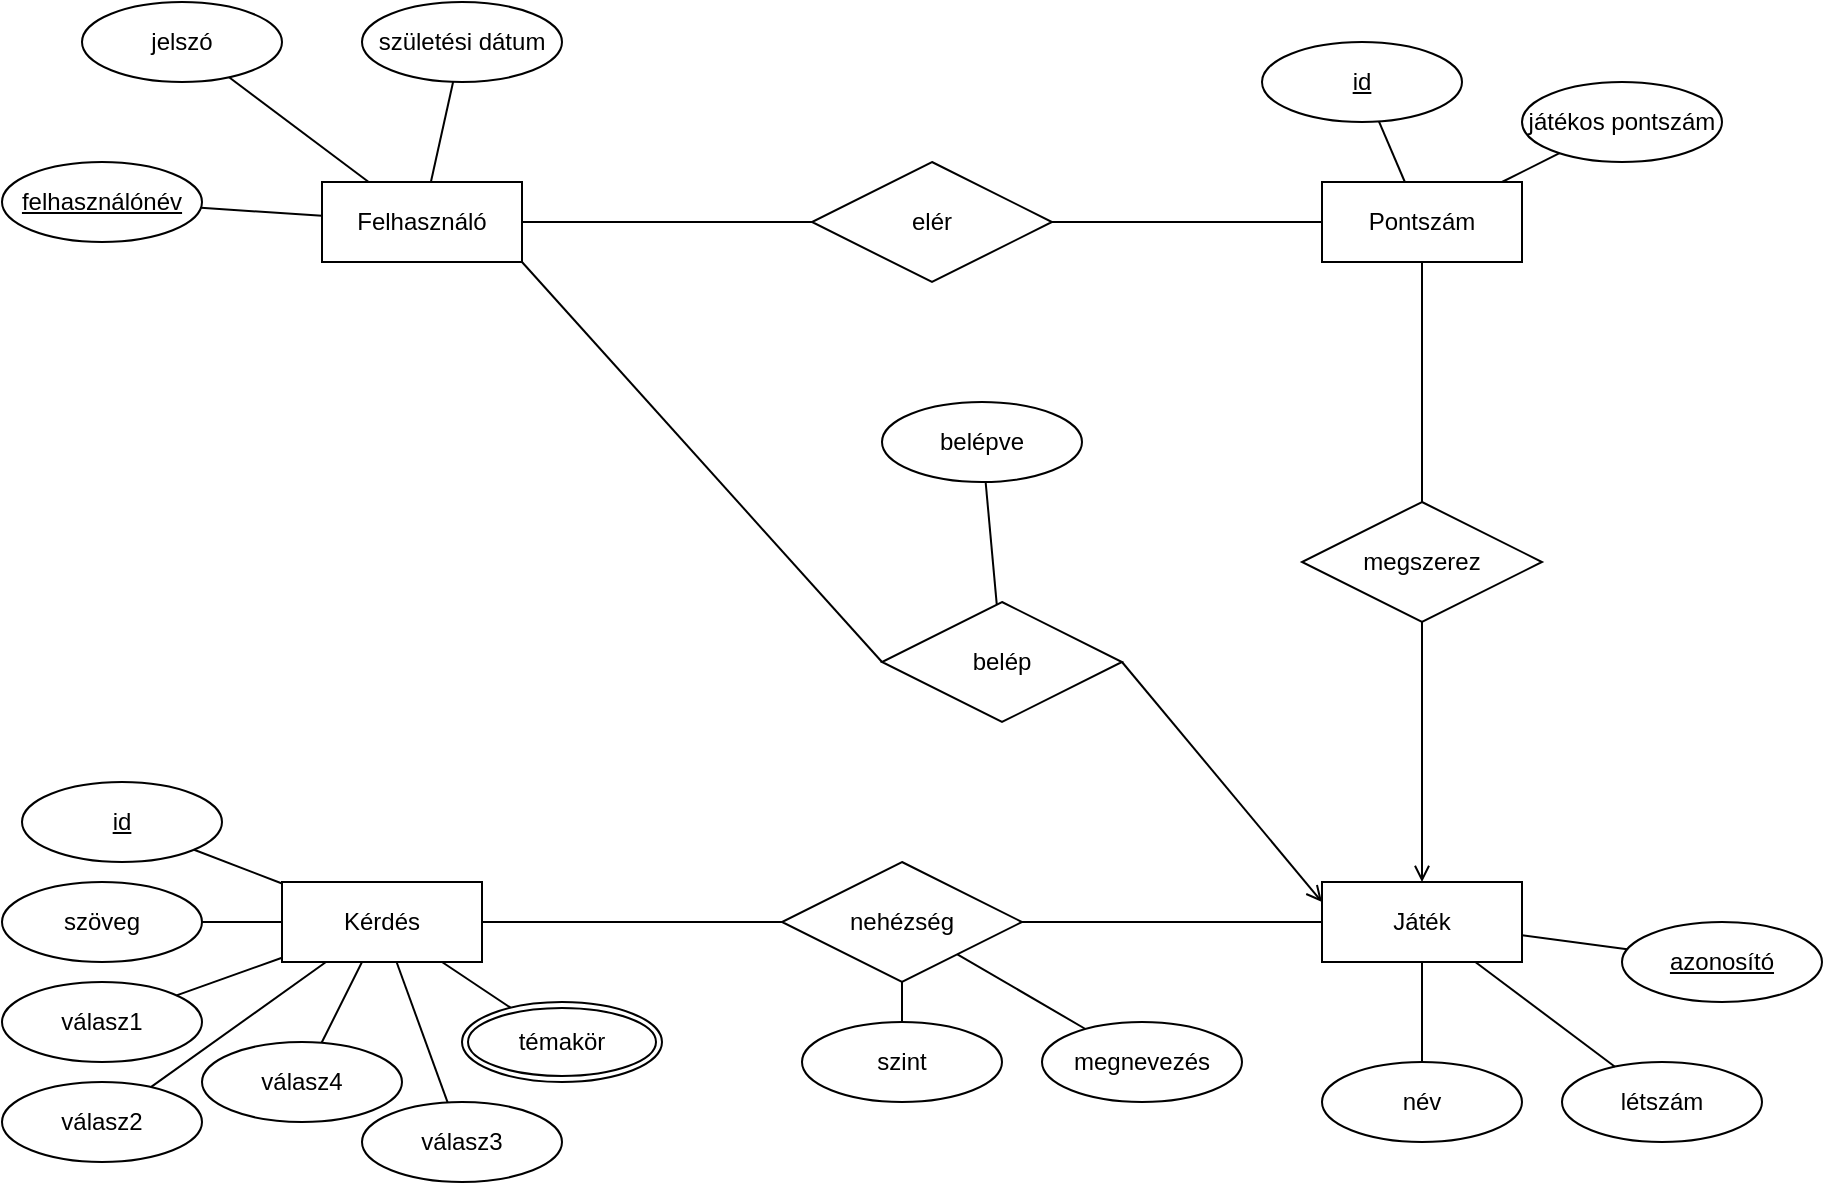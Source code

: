 <mxfile version="20.8.16" type="device"><diagram id="R2lEEEUBdFMjLlhIrx00" name="Page-1"><mxGraphModel dx="1102" dy="1198" grid="1" gridSize="10" guides="1" tooltips="1" connect="1" arrows="1" fold="1" page="1" pageScale="1" pageWidth="850" pageHeight="1100" math="0" shadow="0" extFonts="Permanent Marker^https://fonts.googleapis.com/css?family=Permanent+Marker"><root><mxCell id="0"/><mxCell id="1" parent="0"/><mxCell id="xN_hrKk_7ea8V__Efj8_-1" value="Felhasználó" style="whiteSpace=wrap;html=1;align=center;" parent="1" vertex="1"><mxGeometry x="180" y="210" width="100" height="40" as="geometry"/></mxCell><mxCell id="xN_hrKk_7ea8V__Efj8_-3" value="jelszó" style="ellipse;whiteSpace=wrap;html=1;align=center;" parent="1" vertex="1"><mxGeometry x="60" y="120" width="100" height="40" as="geometry"/></mxCell><mxCell id="xN_hrKk_7ea8V__Efj8_-5" value="felhasználónév" style="ellipse;whiteSpace=wrap;html=1;align=center;fontStyle=4;" parent="1" vertex="1"><mxGeometry x="20" y="200" width="100" height="40" as="geometry"/></mxCell><mxCell id="xN_hrKk_7ea8V__Efj8_-7" value="születési dátum" style="ellipse;whiteSpace=wrap;html=1;align=center;" parent="1" vertex="1"><mxGeometry x="200" y="120" width="100" height="40" as="geometry"/></mxCell><mxCell id="xN_hrKk_7ea8V__Efj8_-8" value="" style="endArrow=none;html=1;rounded=0;" parent="1" source="xN_hrKk_7ea8V__Efj8_-5" target="xN_hrKk_7ea8V__Efj8_-1" edge="1"><mxGeometry relative="1" as="geometry"><mxPoint x="350" y="530" as="sourcePoint"/><mxPoint x="510" y="530" as="targetPoint"/></mxGeometry></mxCell><mxCell id="xN_hrKk_7ea8V__Efj8_-9" value="" style="endArrow=none;html=1;rounded=0;" parent="1" source="xN_hrKk_7ea8V__Efj8_-1" target="xN_hrKk_7ea8V__Efj8_-3" edge="1"><mxGeometry relative="1" as="geometry"><mxPoint x="350" y="530" as="sourcePoint"/><mxPoint x="510" y="530" as="targetPoint"/></mxGeometry></mxCell><mxCell id="xN_hrKk_7ea8V__Efj8_-10" value="" style="endArrow=none;html=1;rounded=0;" parent="1" source="xN_hrKk_7ea8V__Efj8_-1" target="xN_hrKk_7ea8V__Efj8_-7" edge="1"><mxGeometry relative="1" as="geometry"><mxPoint x="350" y="530" as="sourcePoint"/><mxPoint x="510" y="530" as="targetPoint"/></mxGeometry></mxCell><mxCell id="xN_hrKk_7ea8V__Efj8_-11" value="Kérdés" style="whiteSpace=wrap;html=1;align=center;" parent="1" vertex="1"><mxGeometry x="160" y="560" width="100" height="40" as="geometry"/></mxCell><mxCell id="xN_hrKk_7ea8V__Efj8_-12" value="id" style="ellipse;whiteSpace=wrap;html=1;align=center;fontStyle=4;" parent="1" vertex="1"><mxGeometry x="30" y="510" width="100" height="40" as="geometry"/></mxCell><mxCell id="xN_hrKk_7ea8V__Efj8_-13" value="szöveg" style="ellipse;whiteSpace=wrap;html=1;align=center;" parent="1" vertex="1"><mxGeometry x="20" y="560" width="100" height="40" as="geometry"/></mxCell><mxCell id="xN_hrKk_7ea8V__Efj8_-15" value="válasz1" style="ellipse;whiteSpace=wrap;html=1;align=center;" parent="1" vertex="1"><mxGeometry x="20" y="610" width="100" height="40" as="geometry"/></mxCell><mxCell id="xN_hrKk_7ea8V__Efj8_-16" value="válasz2&lt;br&gt;" style="ellipse;whiteSpace=wrap;html=1;align=center;" parent="1" vertex="1"><mxGeometry x="20" y="660" width="100" height="40" as="geometry"/></mxCell><mxCell id="xN_hrKk_7ea8V__Efj8_-17" value="válasz3" style="ellipse;whiteSpace=wrap;html=1;align=center;" parent="1" vertex="1"><mxGeometry x="200" y="670" width="100" height="40" as="geometry"/></mxCell><mxCell id="xN_hrKk_7ea8V__Efj8_-18" value="válasz4" style="ellipse;whiteSpace=wrap;html=1;align=center;" parent="1" vertex="1"><mxGeometry x="120" y="640" width="100" height="40" as="geometry"/></mxCell><mxCell id="xN_hrKk_7ea8V__Efj8_-19" value="témakör" style="ellipse;shape=doubleEllipse;margin=3;whiteSpace=wrap;html=1;align=center;" parent="1" vertex="1"><mxGeometry x="250" y="620" width="100" height="40" as="geometry"/></mxCell><mxCell id="xN_hrKk_7ea8V__Efj8_-20" value="" style="endArrow=none;html=1;rounded=0;" parent="1" source="xN_hrKk_7ea8V__Efj8_-11" target="xN_hrKk_7ea8V__Efj8_-15" edge="1"><mxGeometry relative="1" as="geometry"><mxPoint x="350" y="600" as="sourcePoint"/><mxPoint x="510" y="600" as="targetPoint"/></mxGeometry></mxCell><mxCell id="xN_hrKk_7ea8V__Efj8_-21" value="" style="endArrow=none;html=1;rounded=0;" parent="1" source="xN_hrKk_7ea8V__Efj8_-11" target="xN_hrKk_7ea8V__Efj8_-17" edge="1"><mxGeometry relative="1" as="geometry"><mxPoint x="350" y="600" as="sourcePoint"/><mxPoint x="510" y="600" as="targetPoint"/></mxGeometry></mxCell><mxCell id="xN_hrKk_7ea8V__Efj8_-22" value="" style="endArrow=none;html=1;rounded=0;" parent="1" source="xN_hrKk_7ea8V__Efj8_-11" target="xN_hrKk_7ea8V__Efj8_-19" edge="1"><mxGeometry relative="1" as="geometry"><mxPoint x="350" y="600" as="sourcePoint"/><mxPoint x="510" y="600" as="targetPoint"/></mxGeometry></mxCell><mxCell id="xN_hrKk_7ea8V__Efj8_-23" value="" style="endArrow=none;html=1;rounded=0;" parent="1" source="xN_hrKk_7ea8V__Efj8_-11" target="xN_hrKk_7ea8V__Efj8_-18" edge="1"><mxGeometry relative="1" as="geometry"><mxPoint x="350" y="600" as="sourcePoint"/><mxPoint x="510" y="600" as="targetPoint"/></mxGeometry></mxCell><mxCell id="xN_hrKk_7ea8V__Efj8_-24" value="" style="endArrow=none;html=1;rounded=0;" parent="1" source="xN_hrKk_7ea8V__Efj8_-11" target="xN_hrKk_7ea8V__Efj8_-16" edge="1"><mxGeometry relative="1" as="geometry"><mxPoint x="350" y="600" as="sourcePoint"/><mxPoint x="510" y="600" as="targetPoint"/></mxGeometry></mxCell><mxCell id="xN_hrKk_7ea8V__Efj8_-26" value="" style="endArrow=none;html=1;rounded=0;" parent="1" source="xN_hrKk_7ea8V__Efj8_-11" target="xN_hrKk_7ea8V__Efj8_-13" edge="1"><mxGeometry relative="1" as="geometry"><mxPoint x="350" y="600" as="sourcePoint"/><mxPoint x="510" y="600" as="targetPoint"/></mxGeometry></mxCell><mxCell id="xN_hrKk_7ea8V__Efj8_-27" value="" style="endArrow=none;html=1;rounded=0;" parent="1" source="xN_hrKk_7ea8V__Efj8_-11" target="xN_hrKk_7ea8V__Efj8_-12" edge="1"><mxGeometry relative="1" as="geometry"><mxPoint x="350" y="600" as="sourcePoint"/><mxPoint x="510" y="600" as="targetPoint"/></mxGeometry></mxCell><mxCell id="xN_hrKk_7ea8V__Efj8_-33" value="Játék" style="whiteSpace=wrap;html=1;align=center;" parent="1" vertex="1"><mxGeometry x="680" y="560" width="100" height="40" as="geometry"/></mxCell><mxCell id="xN_hrKk_7ea8V__Efj8_-36" value="azonosító" style="ellipse;whiteSpace=wrap;html=1;align=center;fontStyle=4;" parent="1" vertex="1"><mxGeometry x="830" y="580" width="100" height="40" as="geometry"/></mxCell><mxCell id="xN_hrKk_7ea8V__Efj8_-37" value="" style="endArrow=none;html=1;rounded=0;" parent="1" source="xN_hrKk_7ea8V__Efj8_-33" target="xN_hrKk_7ea8V__Efj8_-36" edge="1"><mxGeometry relative="1" as="geometry"><mxPoint x="350" y="600" as="sourcePoint"/><mxPoint x="510" y="600" as="targetPoint"/></mxGeometry></mxCell><mxCell id="xN_hrKk_7ea8V__Efj8_-41" value="nehézség" style="shape=rhombus;perimeter=rhombusPerimeter;whiteSpace=wrap;html=1;align=center;" parent="1" vertex="1"><mxGeometry x="410" y="550" width="120" height="60" as="geometry"/></mxCell><mxCell id="xN_hrKk_7ea8V__Efj8_-45" value="megnevezés" style="ellipse;whiteSpace=wrap;html=1;align=center;" parent="1" vertex="1"><mxGeometry x="540" y="630" width="100" height="40" as="geometry"/></mxCell><mxCell id="xN_hrKk_7ea8V__Efj8_-46" value="" style="endArrow=none;html=1;rounded=0;" parent="1" source="6nP2WfKBcC3MSxBBzzBx-7" target="xN_hrKk_7ea8V__Efj8_-41" edge="1"><mxGeometry relative="1" as="geometry"><mxPoint x="490.095" y="630.933" as="sourcePoint"/><mxPoint x="510" y="600" as="targetPoint"/></mxGeometry></mxCell><mxCell id="xN_hrKk_7ea8V__Efj8_-47" value="" style="endArrow=none;html=1;rounded=0;" parent="1" source="xN_hrKk_7ea8V__Efj8_-41" target="xN_hrKk_7ea8V__Efj8_-45" edge="1"><mxGeometry relative="1" as="geometry"><mxPoint x="350" y="600" as="sourcePoint"/><mxPoint x="510" y="600" as="targetPoint"/></mxGeometry></mxCell><mxCell id="xN_hrKk_7ea8V__Efj8_-48" value="" style="endArrow=none;html=1;rounded=0;" parent="1" source="xN_hrKk_7ea8V__Efj8_-11" target="xN_hrKk_7ea8V__Efj8_-41" edge="1"><mxGeometry relative="1" as="geometry"><mxPoint x="350" y="600" as="sourcePoint"/><mxPoint x="510" y="600" as="targetPoint"/></mxGeometry></mxCell><mxCell id="xN_hrKk_7ea8V__Efj8_-49" value="" style="endArrow=none;html=1;rounded=0;" parent="1" source="xN_hrKk_7ea8V__Efj8_-41" target="xN_hrKk_7ea8V__Efj8_-33" edge="1"><mxGeometry relative="1" as="geometry"><mxPoint x="350" y="600" as="sourcePoint"/><mxPoint x="510" y="600" as="targetPoint"/></mxGeometry></mxCell><mxCell id="xN_hrKk_7ea8V__Efj8_-50" value="létszám" style="ellipse;whiteSpace=wrap;html=1;align=center;" parent="1" vertex="1"><mxGeometry x="800" y="650" width="100" height="40" as="geometry"/></mxCell><mxCell id="xN_hrKk_7ea8V__Efj8_-51" value="" style="endArrow=none;html=1;rounded=0;" parent="1" source="xN_hrKk_7ea8V__Efj8_-33" target="xN_hrKk_7ea8V__Efj8_-50" edge="1"><mxGeometry relative="1" as="geometry"><mxPoint x="350" y="600" as="sourcePoint"/><mxPoint x="510" y="600" as="targetPoint"/></mxGeometry></mxCell><mxCell id="xN_hrKk_7ea8V__Efj8_-52" value="belép" style="shape=rhombus;perimeter=rhombusPerimeter;whiteSpace=wrap;html=1;align=center;" parent="1" vertex="1"><mxGeometry x="460" y="420" width="120" height="60" as="geometry"/></mxCell><mxCell id="xN_hrKk_7ea8V__Efj8_-54" value="" style="endArrow=none;html=1;rounded=0;entryX=1;entryY=1;entryDx=0;entryDy=0;exitX=0;exitY=0.5;exitDx=0;exitDy=0;" parent="1" source="xN_hrKk_7ea8V__Efj8_-52" target="xN_hrKk_7ea8V__Efj8_-1" edge="1"><mxGeometry relative="1" as="geometry"><mxPoint x="350" y="600" as="sourcePoint"/><mxPoint x="510" y="600" as="targetPoint"/></mxGeometry></mxCell><mxCell id="xN_hrKk_7ea8V__Efj8_-56" value="" style="endArrow=open;html=1;rounded=0;entryX=0;entryY=0.25;entryDx=0;entryDy=0;exitX=1;exitY=0.5;exitDx=0;exitDy=0;endFill=0;" parent="1" source="xN_hrKk_7ea8V__Efj8_-52" target="xN_hrKk_7ea8V__Efj8_-33" edge="1"><mxGeometry relative="1" as="geometry"><mxPoint x="350" y="600" as="sourcePoint"/><mxPoint x="510" y="600" as="targetPoint"/></mxGeometry></mxCell><mxCell id="xN_hrKk_7ea8V__Efj8_-58" value="név" style="ellipse;whiteSpace=wrap;html=1;align=center;" parent="1" vertex="1"><mxGeometry x="680" y="650" width="100" height="40" as="geometry"/></mxCell><mxCell id="xN_hrKk_7ea8V__Efj8_-59" value="" style="endArrow=none;html=1;rounded=0;" parent="1" source="xN_hrKk_7ea8V__Efj8_-33" target="xN_hrKk_7ea8V__Efj8_-58" edge="1"><mxGeometry relative="1" as="geometry"><mxPoint x="350" y="500" as="sourcePoint"/><mxPoint x="510" y="500" as="targetPoint"/></mxGeometry></mxCell><mxCell id="xN_hrKk_7ea8V__Efj8_-61" value="játékos pontszám" style="ellipse;whiteSpace=wrap;html=1;align=center;" parent="1" vertex="1"><mxGeometry x="780" y="160" width="100" height="40" as="geometry"/></mxCell><mxCell id="xN_hrKk_7ea8V__Efj8_-62" value="" style="endArrow=none;html=1;rounded=0;" parent="1" source="Sh4ePSJBUCUKivBms0lL-5" target="xN_hrKk_7ea8V__Efj8_-61" edge="1"><mxGeometry relative="1" as="geometry"><mxPoint x="350" y="500" as="sourcePoint"/><mxPoint x="510" y="500" as="targetPoint"/></mxGeometry></mxCell><mxCell id="6nP2WfKBcC3MSxBBzzBx-7" value="szint&lt;br&gt;" style="ellipse;whiteSpace=wrap;html=1;align=center;" parent="1" vertex="1"><mxGeometry x="420" y="630" width="100" height="40" as="geometry"/></mxCell><mxCell id="Sh4ePSJBUCUKivBms0lL-2" value="belépve" style="ellipse;whiteSpace=wrap;html=1;align=center;" vertex="1" parent="1"><mxGeometry x="460" y="320" width="100" height="40" as="geometry"/></mxCell><mxCell id="Sh4ePSJBUCUKivBms0lL-4" value="" style="endArrow=none;html=1;rounded=0;" edge="1" parent="1" source="xN_hrKk_7ea8V__Efj8_-52" target="Sh4ePSJBUCUKivBms0lL-2"><mxGeometry relative="1" as="geometry"><mxPoint x="470" y="610" as="sourcePoint"/><mxPoint x="630" y="610" as="targetPoint"/></mxGeometry></mxCell><mxCell id="Sh4ePSJBUCUKivBms0lL-5" value="Pontszám&lt;br&gt;" style="whiteSpace=wrap;html=1;align=center;" vertex="1" parent="1"><mxGeometry x="680" y="210" width="100" height="40" as="geometry"/></mxCell><mxCell id="Sh4ePSJBUCUKivBms0lL-8" value="elér" style="shape=rhombus;perimeter=rhombusPerimeter;whiteSpace=wrap;html=1;align=center;" vertex="1" parent="1"><mxGeometry x="425" y="200" width="120" height="60" as="geometry"/></mxCell><mxCell id="Sh4ePSJBUCUKivBms0lL-9" value="" style="endArrow=none;html=1;rounded=0;" edge="1" parent="1" source="xN_hrKk_7ea8V__Efj8_-1" target="Sh4ePSJBUCUKivBms0lL-8"><mxGeometry relative="1" as="geometry"><mxPoint x="470" y="600" as="sourcePoint"/><mxPoint x="630" y="600" as="targetPoint"/></mxGeometry></mxCell><mxCell id="Sh4ePSJBUCUKivBms0lL-10" value="" style="endArrow=none;html=1;rounded=0;" edge="1" parent="1" source="Sh4ePSJBUCUKivBms0lL-8" target="Sh4ePSJBUCUKivBms0lL-5"><mxGeometry relative="1" as="geometry"><mxPoint x="470" y="600" as="sourcePoint"/><mxPoint x="630" y="600" as="targetPoint"/></mxGeometry></mxCell><mxCell id="Sh4ePSJBUCUKivBms0lL-11" value="megszerez" style="shape=rhombus;perimeter=rhombusPerimeter;whiteSpace=wrap;html=1;align=center;" vertex="1" parent="1"><mxGeometry x="670" y="370" width="120" height="60" as="geometry"/></mxCell><mxCell id="Sh4ePSJBUCUKivBms0lL-12" value="" style="endArrow=none;html=1;rounded=0;" edge="1" parent="1" source="Sh4ePSJBUCUKivBms0lL-11" target="Sh4ePSJBUCUKivBms0lL-5"><mxGeometry relative="1" as="geometry"><mxPoint x="470" y="600" as="sourcePoint"/><mxPoint x="630" y="600" as="targetPoint"/></mxGeometry></mxCell><mxCell id="Sh4ePSJBUCUKivBms0lL-13" value="" style="endArrow=open;html=1;rounded=0;endFill=0;" edge="1" parent="1" source="Sh4ePSJBUCUKivBms0lL-11" target="xN_hrKk_7ea8V__Efj8_-33"><mxGeometry relative="1" as="geometry"><mxPoint x="470" y="600" as="sourcePoint"/><mxPoint x="630" y="600" as="targetPoint"/></mxGeometry></mxCell><mxCell id="Sh4ePSJBUCUKivBms0lL-14" value="id" style="ellipse;whiteSpace=wrap;html=1;align=center;fontStyle=4;" vertex="1" parent="1"><mxGeometry x="650" y="140" width="100" height="40" as="geometry"/></mxCell><mxCell id="Sh4ePSJBUCUKivBms0lL-15" value="" style="endArrow=none;html=1;rounded=0;" edge="1" parent="1" source="Sh4ePSJBUCUKivBms0lL-5" target="Sh4ePSJBUCUKivBms0lL-14"><mxGeometry relative="1" as="geometry"><mxPoint x="470" y="600" as="sourcePoint"/><mxPoint x="630" y="600" as="targetPoint"/></mxGeometry></mxCell></root></mxGraphModel></diagram></mxfile>